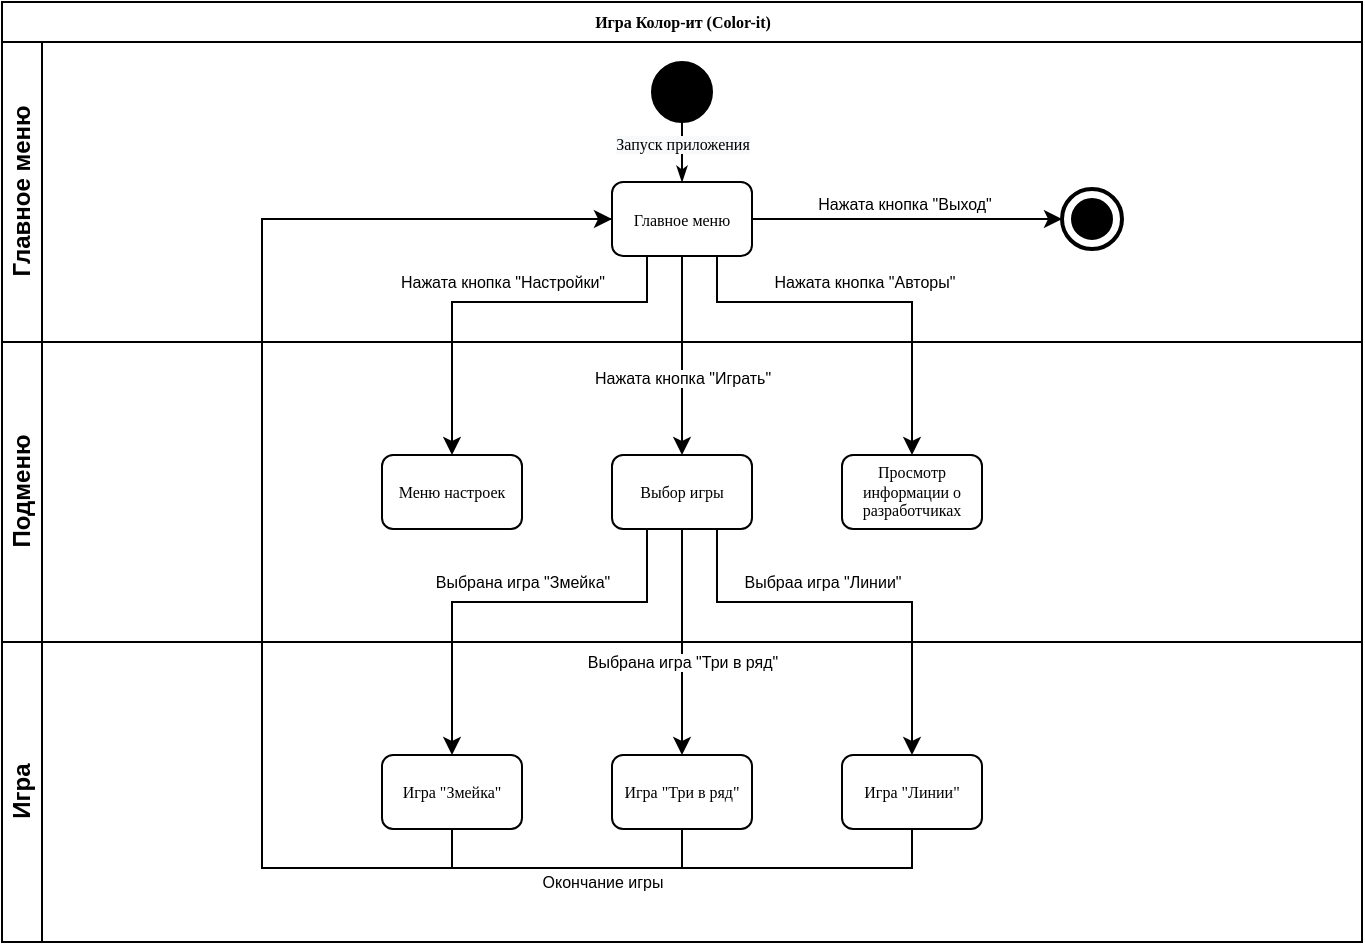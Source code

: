 <mxfile version="14.6.13" type="device"><diagram name="Page-1" id="c7488fd3-1785-93aa-aadb-54a6760d102a"><mxGraphModel dx="1185" dy="685" grid="1" gridSize="10" guides="1" tooltips="1" connect="1" arrows="1" fold="1" page="1" pageScale="1" pageWidth="1100" pageHeight="850" background="#ffffff" math="0" shadow="0"><root><mxCell id="0"/><mxCell id="1" parent="0"/><mxCell id="2b4e8129b02d487f-1" value="Игра Колор-ит (Color-it)" style="swimlane;html=1;childLayout=stackLayout;horizontal=1;startSize=20;horizontalStack=0;rounded=0;shadow=0;labelBackgroundColor=none;strokeWidth=1;fontFamily=Verdana;fontSize=8;align=center;" parent="1" vertex="1"><mxGeometry x="180" y="70" width="680" height="470" as="geometry"/></mxCell><mxCell id="2b4e8129b02d487f-2" value="Главное меню" style="swimlane;html=1;startSize=20;horizontal=0;" parent="2b4e8129b02d487f-1" vertex="1"><mxGeometry y="20" width="680" height="150" as="geometry"/></mxCell><mxCell id="2b4e8129b02d487f-18" value="&lt;font size=&quot;1&quot;&gt;&lt;span style=&quot;color: rgb(0 , 0 , 0) ; font-family: &amp;#34;verdana&amp;#34; ; font-style: normal ; font-weight: 400 ; letter-spacing: normal ; text-align: center ; text-indent: 0px ; text-transform: none ; word-spacing: 0px ; background-color: rgb(248 , 249 , 250) ; display: inline ; float: none ; font-size: 8px&quot;&gt;Запуск приложения&lt;/span&gt;&lt;/font&gt;" style="edgeStyle=orthogonalEdgeStyle;rounded=0;html=1;labelBackgroundColor=none;startArrow=none;startFill=0;startSize=5;endArrow=classicThin;endFill=1;endSize=5;jettySize=auto;orthogonalLoop=1;strokeWidth=1;fontFamily=Verdana;fontSize=8;entryX=0.5;entryY=0;entryDx=0;entryDy=0;" parent="2b4e8129b02d487f-2" source="2b4e8129b02d487f-5" target="2b4e8129b02d487f-6" edge="1"><mxGeometry x="-0.6" relative="1" as="geometry"><mxPoint as="offset"/></mxGeometry></mxCell><mxCell id="2b4e8129b02d487f-5" value="" style="ellipse;whiteSpace=wrap;html=1;rounded=0;shadow=0;labelBackgroundColor=none;strokeWidth=1;fontFamily=Verdana;fontSize=8;align=center;fillColor=#000000;" parent="2b4e8129b02d487f-2" vertex="1"><mxGeometry x="325" y="10" width="30" height="30" as="geometry"/></mxCell><mxCell id="NfqJaOLf-1MmB_YsHYNm-4" value="Нажата кнопка &quot;Выход&quot;" style="edgeStyle=orthogonalEdgeStyle;rounded=0;orthogonalLoop=1;jettySize=auto;html=1;exitX=1;exitY=0.5;exitDx=0;exitDy=0;entryX=0;entryY=0.5;entryDx=0;entryDy=0;fontSize=8;" edge="1" parent="2b4e8129b02d487f-2" source="2b4e8129b02d487f-6" target="2b4e8129b02d487f-11"><mxGeometry x="-0.021" y="8" relative="1" as="geometry"><mxPoint as="offset"/></mxGeometry></mxCell><mxCell id="2b4e8129b02d487f-6" value="Главное меню" style="rounded=1;whiteSpace=wrap;html=1;shadow=0;labelBackgroundColor=none;strokeWidth=1;fontFamily=Verdana;fontSize=8;align=center;" parent="2b4e8129b02d487f-2" vertex="1"><mxGeometry x="305" y="70.0" width="70" height="37" as="geometry"/></mxCell><mxCell id="2b4e8129b02d487f-11" value="" style="ellipse;whiteSpace=wrap;html=1;rounded=0;shadow=0;labelBackgroundColor=none;strokeWidth=2;fontFamily=Verdana;fontSize=8;align=center;" parent="2b4e8129b02d487f-2" vertex="1"><mxGeometry x="530" y="73.5" width="30" height="30" as="geometry"/></mxCell><mxCell id="NfqJaOLf-1MmB_YsHYNm-3" value="" style="ellipse;whiteSpace=wrap;html=1;aspect=fixed;fillColor=#000000;gradientColor=none;" vertex="1" parent="2b4e8129b02d487f-2"><mxGeometry x="535" y="78.5" width="20" height="20" as="geometry"/></mxCell><mxCell id="2b4e8129b02d487f-3" value="Подменю" style="swimlane;html=1;startSize=20;horizontal=0;" parent="2b4e8129b02d487f-1" vertex="1"><mxGeometry y="170" width="680" height="150" as="geometry"/></mxCell><mxCell id="2b4e8129b02d487f-12" value="Меню настроек" style="rounded=1;whiteSpace=wrap;html=1;shadow=0;labelBackgroundColor=none;strokeWidth=1;fontFamily=Verdana;fontSize=8;align=center;" parent="2b4e8129b02d487f-3" vertex="1"><mxGeometry x="190" y="56.5" width="70" height="37" as="geometry"/></mxCell><mxCell id="2b4e8129b02d487f-7" value="Просмотр информации о разработчиках" style="rounded=1;whiteSpace=wrap;html=1;shadow=0;labelBackgroundColor=none;strokeWidth=1;fontFamily=Verdana;fontSize=8;align=center;" parent="2b4e8129b02d487f-3" vertex="1"><mxGeometry x="420" y="56.5" width="70" height="37" as="geometry"/></mxCell><mxCell id="2b4e8129b02d487f-9" value="Выбор игры" style="rounded=1;whiteSpace=wrap;html=1;shadow=0;labelBackgroundColor=none;strokeWidth=1;fontFamily=Verdana;fontSize=8;align=center;" parent="2b4e8129b02d487f-3" vertex="1"><mxGeometry x="305" y="56.5" width="70" height="37" as="geometry"/></mxCell><mxCell id="2b4e8129b02d487f-4" value="Игра" style="swimlane;html=1;startSize=20;horizontal=0;" parent="2b4e8129b02d487f-1" vertex="1"><mxGeometry y="320" width="680" height="150" as="geometry"/></mxCell><mxCell id="NfqJaOLf-1MmB_YsHYNm-9" value="Игра &quot;Три в ряд&quot;" style="rounded=1;whiteSpace=wrap;html=1;shadow=0;labelBackgroundColor=none;strokeWidth=1;fontFamily=Verdana;fontSize=8;align=center;" vertex="1" parent="2b4e8129b02d487f-4"><mxGeometry x="305" y="56.5" width="70" height="37" as="geometry"/></mxCell><mxCell id="NfqJaOLf-1MmB_YsHYNm-10" value="Игра &quot;Линии&quot;" style="rounded=1;whiteSpace=wrap;html=1;shadow=0;labelBackgroundColor=none;strokeWidth=1;fontFamily=Verdana;fontSize=8;align=center;" vertex="1" parent="2b4e8129b02d487f-4"><mxGeometry x="420" y="56.5" width="70" height="37" as="geometry"/></mxCell><mxCell id="NfqJaOLf-1MmB_YsHYNm-11" value="Игра &quot;Змейка&quot;" style="rounded=1;whiteSpace=wrap;html=1;shadow=0;labelBackgroundColor=none;strokeWidth=1;fontFamily=Verdana;fontSize=8;align=center;" vertex="1" parent="2b4e8129b02d487f-4"><mxGeometry x="190" y="56.5" width="70" height="37" as="geometry"/></mxCell><mxCell id="NfqJaOLf-1MmB_YsHYNm-5" value="Нажата кнопка &quot;Авторы&quot;" style="edgeStyle=orthogonalEdgeStyle;rounded=0;orthogonalLoop=1;jettySize=auto;html=1;exitX=0.75;exitY=1;exitDx=0;exitDy=0;entryX=0.5;entryY=0;entryDx=0;entryDy=0;fontSize=8;" edge="1" parent="2b4e8129b02d487f-1" source="2b4e8129b02d487f-6" target="2b4e8129b02d487f-7"><mxGeometry x="-0.025" y="10" relative="1" as="geometry"><Array as="points"><mxPoint x="358" y="150"/><mxPoint x="455" y="150"/></Array><mxPoint as="offset"/></mxGeometry></mxCell><mxCell id="NfqJaOLf-1MmB_YsHYNm-6" value="Нажата кнопка &quot;Настройки&quot;" style="edgeStyle=orthogonalEdgeStyle;rounded=0;orthogonalLoop=1;jettySize=auto;html=1;exitX=0.25;exitY=1;exitDx=0;exitDy=0;entryX=0.5;entryY=0;entryDx=0;entryDy=0;fontSize=8;" edge="1" parent="2b4e8129b02d487f-1" source="2b4e8129b02d487f-6" target="2b4e8129b02d487f-12"><mxGeometry x="-0.025" y="-10" relative="1" as="geometry"><Array as="points"><mxPoint x="322" y="150"/><mxPoint x="225" y="150"/></Array><mxPoint as="offset"/></mxGeometry></mxCell><mxCell id="NfqJaOLf-1MmB_YsHYNm-7" value="Нажата кнопка &quot;Играть&quot;" style="edgeStyle=orthogonalEdgeStyle;rounded=0;orthogonalLoop=1;jettySize=auto;html=1;exitX=0.5;exitY=1;exitDx=0;exitDy=0;entryX=0.5;entryY=0;entryDx=0;entryDy=0;fontSize=8;" edge="1" parent="2b4e8129b02d487f-1" source="2b4e8129b02d487f-6" target="2b4e8129b02d487f-9"><mxGeometry x="0.225" relative="1" as="geometry"><mxPoint as="offset"/></mxGeometry></mxCell><mxCell id="NfqJaOLf-1MmB_YsHYNm-12" value="Выбрана игра &quot;Три в ряд&quot;" style="edgeStyle=orthogonalEdgeStyle;rounded=0;orthogonalLoop=1;jettySize=auto;html=1;exitX=0.5;exitY=1;exitDx=0;exitDy=0;entryX=0.5;entryY=0;entryDx=0;entryDy=0;fontSize=8;" edge="1" parent="2b4e8129b02d487f-1" source="2b4e8129b02d487f-9" target="NfqJaOLf-1MmB_YsHYNm-9"><mxGeometry x="0.177" relative="1" as="geometry"><mxPoint as="offset"/></mxGeometry></mxCell><mxCell id="NfqJaOLf-1MmB_YsHYNm-13" value="Выбрана игра &quot;Змейка&quot;" style="edgeStyle=orthogonalEdgeStyle;rounded=0;orthogonalLoop=1;jettySize=auto;html=1;exitX=0.25;exitY=1;exitDx=0;exitDy=0;entryX=0.5;entryY=0;entryDx=0;entryDy=0;fontSize=8;" edge="1" parent="2b4e8129b02d487f-1" source="2b4e8129b02d487f-9" target="NfqJaOLf-1MmB_YsHYNm-11"><mxGeometry x="-0.059" y="-10" relative="1" as="geometry"><Array as="points"><mxPoint x="322" y="300"/><mxPoint x="225" y="300"/></Array><mxPoint as="offset"/></mxGeometry></mxCell><mxCell id="NfqJaOLf-1MmB_YsHYNm-14" value="Выбраа игра &quot;Линии&quot;" style="edgeStyle=orthogonalEdgeStyle;rounded=0;orthogonalLoop=1;jettySize=auto;html=1;exitX=0.75;exitY=1;exitDx=0;exitDy=0;entryX=0.5;entryY=0;entryDx=0;entryDy=0;fontSize=8;" edge="1" parent="2b4e8129b02d487f-1" source="2b4e8129b02d487f-9" target="NfqJaOLf-1MmB_YsHYNm-10"><mxGeometry x="-0.154" y="10" relative="1" as="geometry"><Array as="points"><mxPoint x="358" y="300"/><mxPoint x="455" y="300"/></Array><mxPoint as="offset"/></mxGeometry></mxCell><mxCell id="NfqJaOLf-1MmB_YsHYNm-16" value="Окончание игры" style="edgeStyle=orthogonalEdgeStyle;rounded=0;orthogonalLoop=1;jettySize=auto;html=1;exitX=0.5;exitY=1;exitDx=0;exitDy=0;entryX=0;entryY=0.5;entryDx=0;entryDy=0;fontSize=8;" edge="1" parent="2b4e8129b02d487f-1" source="NfqJaOLf-1MmB_YsHYNm-10" target="2b4e8129b02d487f-6"><mxGeometry x="-0.586" y="7" relative="1" as="geometry"><Array as="points"><mxPoint x="455" y="433"/><mxPoint x="130" y="433"/><mxPoint x="130" y="109"/></Array><mxPoint as="offset"/></mxGeometry></mxCell><mxCell id="NfqJaOLf-1MmB_YsHYNm-19" style="edgeStyle=orthogonalEdgeStyle;rounded=0;orthogonalLoop=1;jettySize=auto;html=1;exitX=0.5;exitY=1;exitDx=0;exitDy=0;entryX=0;entryY=0.5;entryDx=0;entryDy=0;fontSize=8;endArrow=none;endFill=0;" edge="1" parent="2b4e8129b02d487f-1" source="NfqJaOLf-1MmB_YsHYNm-11" target="2b4e8129b02d487f-6"><mxGeometry relative="1" as="geometry"><Array as="points"><mxPoint x="225" y="433"/><mxPoint x="130" y="433"/><mxPoint x="130" y="109"/></Array></mxGeometry></mxCell><mxCell id="NfqJaOLf-1MmB_YsHYNm-20" style="edgeStyle=orthogonalEdgeStyle;rounded=0;orthogonalLoop=1;jettySize=auto;html=1;exitX=0.5;exitY=1;exitDx=0;exitDy=0;entryX=0;entryY=0.5;entryDx=0;entryDy=0;fontSize=8;endArrow=none;endFill=0;" edge="1" parent="2b4e8129b02d487f-1" source="NfqJaOLf-1MmB_YsHYNm-9" target="2b4e8129b02d487f-6"><mxGeometry relative="1" as="geometry"><Array as="points"><mxPoint x="340" y="433"/><mxPoint x="130" y="433"/><mxPoint x="130" y="109"/></Array></mxGeometry></mxCell></root></mxGraphModel></diagram></mxfile>